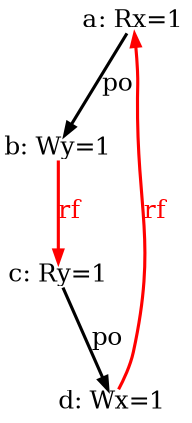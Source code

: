 digraph G {

fontname="Arial";


/* the unlocked events */
eiid0 [label="a: Rx=1", shape="none", fontsize=12, pos="1.000000,0.750000!", fixedsize="true", height="0.166667", width="0.666667"];
eiid1 [label="b: Wy=1", shape="none", fontsize=12, pos="1.000000,0.000000!", fixedsize="true", height="0.166667", width="0.666667"];
eiid2 [label="c: Ry=1", shape="none", fontsize=12, pos="2.000000,0.750000!", fixedsize="true", height="0.166667", width="0.666667"];
eiid3 [label="d: Wx=1", shape="none", fontsize=12, pos="2.000000,0.000000!", fixedsize="true", height="0.166667", width="0.666667"];

/* the intra_causality_data edges */


/* the intra_causality_control edges */

/* the poi edges */
eiid0 -> eiid1 [label="po", fontsize=12, penwidth="1.500000", arrowsize="0.600000"];
eiid2 -> eiid3 [label="po", fontsize=12, penwidth="1.500000", arrowsize="0.600000"];
/* the rfmap edges */
eiid3 -> eiid0 [label="rf", color="red", fontcolor="red", fontsize=12, penwidth="1.500000", arrowsize="0.600000"];
eiid1 -> eiid2 [label="rf", color="red", fontcolor="red", fontsize=12, penwidth="1.500000", arrowsize="0.600000"];


/* The viewed-before edges */
}
